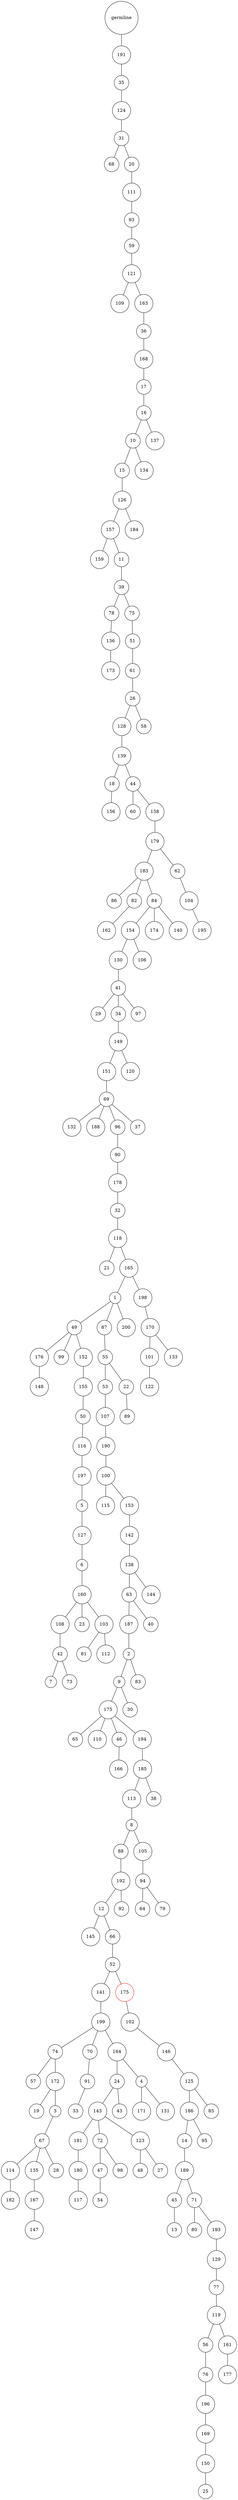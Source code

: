 graph {
	rankdir=UD;
	splines=line;
	node [shape=circle]
	"0x7f88c5ce1be0" [label="germline"];
	"0x7f88c5ce1c10" [label="191"];
	"0x7f88c5ce1be0" -- "0x7f88c5ce1c10" ;
	"0x7f88c5ce1c40" [label="35"];
	"0x7f88c5ce1c10" -- "0x7f88c5ce1c40" ;
	"0x7f88c5ce1c70" [label="124"];
	"0x7f88c5ce1c40" -- "0x7f88c5ce1c70" ;
	"0x7f88c5ce1ca0" [label="31"];
	"0x7f88c5ce1c70" -- "0x7f88c5ce1ca0" ;
	"0x7f88c5ce1cd0" [label="68"];
	"0x7f88c5ce1ca0" -- "0x7f88c5ce1cd0" ;
	"0x7f88c5ce1d00" [label="20"];
	"0x7f88c5ce1ca0" -- "0x7f88c5ce1d00" ;
	"0x7f88c5ce1d30" [label="111"];
	"0x7f88c5ce1d00" -- "0x7f88c5ce1d30" ;
	"0x7f88c5ce1d60" [label="93"];
	"0x7f88c5ce1d30" -- "0x7f88c5ce1d60" ;
	"0x7f88c5ce1d90" [label="59"];
	"0x7f88c5ce1d60" -- "0x7f88c5ce1d90" ;
	"0x7f88c5ce1dc0" [label="121"];
	"0x7f88c5ce1d90" -- "0x7f88c5ce1dc0" ;
	"0x7f88c5ce1df0" [label="109"];
	"0x7f88c5ce1dc0" -- "0x7f88c5ce1df0" ;
	"0x7f88c5ce1e20" [label="163"];
	"0x7f88c5ce1dc0" -- "0x7f88c5ce1e20" ;
	"0x7f88c5ce1e50" [label="36"];
	"0x7f88c5ce1e20" -- "0x7f88c5ce1e50" ;
	"0x7f88c5ce1e80" [label="168"];
	"0x7f88c5ce1e50" -- "0x7f88c5ce1e80" ;
	"0x7f88c5ce1eb0" [label="17"];
	"0x7f88c5ce1e80" -- "0x7f88c5ce1eb0" ;
	"0x7f88c5ce1ee0" [label="16"];
	"0x7f88c5ce1eb0" -- "0x7f88c5ce1ee0" ;
	"0x7f88c5ce1f10" [label="10"];
	"0x7f88c5ce1ee0" -- "0x7f88c5ce1f10" ;
	"0x7f88c5ce1f40" [label="15"];
	"0x7f88c5ce1f10" -- "0x7f88c5ce1f40" ;
	"0x7f88c5ce1f70" [label="126"];
	"0x7f88c5ce1f40" -- "0x7f88c5ce1f70" ;
	"0x7f88c5ce1fa0" [label="157"];
	"0x7f88c5ce1f70" -- "0x7f88c5ce1fa0" ;
	"0x7f88c5ce1fd0" [label="159"];
	"0x7f88c5ce1fa0" -- "0x7f88c5ce1fd0" ;
	"0x7f88c5ce4040" [label="11"];
	"0x7f88c5ce1fa0" -- "0x7f88c5ce4040" ;
	"0x7f88c5ce4070" [label="39"];
	"0x7f88c5ce4040" -- "0x7f88c5ce4070" ;
	"0x7f88c5ce40a0" [label="78"];
	"0x7f88c5ce4070" -- "0x7f88c5ce40a0" ;
	"0x7f88c5ce40d0" [label="136"];
	"0x7f88c5ce40a0" -- "0x7f88c5ce40d0" ;
	"0x7f88c5ce4100" [label="173"];
	"0x7f88c5ce40d0" -- "0x7f88c5ce4100" ;
	"0x7f88c5ce4130" [label="75"];
	"0x7f88c5ce4070" -- "0x7f88c5ce4130" ;
	"0x7f88c5ce4160" [label="51"];
	"0x7f88c5ce4130" -- "0x7f88c5ce4160" ;
	"0x7f88c5ce4190" [label="61"];
	"0x7f88c5ce4160" -- "0x7f88c5ce4190" ;
	"0x7f88c5ce41c0" [label="26"];
	"0x7f88c5ce4190" -- "0x7f88c5ce41c0" ;
	"0x7f88c5ce41f0" [label="128"];
	"0x7f88c5ce41c0" -- "0x7f88c5ce41f0" ;
	"0x7f88c5ce4220" [label="139"];
	"0x7f88c5ce41f0" -- "0x7f88c5ce4220" ;
	"0x7f88c5ce4250" [label="18"];
	"0x7f88c5ce4220" -- "0x7f88c5ce4250" ;
	"0x7f88c5ce4280" [label="156"];
	"0x7f88c5ce4250" -- "0x7f88c5ce4280" ;
	"0x7f88c5ce42b0" [label="44"];
	"0x7f88c5ce4220" -- "0x7f88c5ce42b0" ;
	"0x7f88c5ce42e0" [label="60"];
	"0x7f88c5ce42b0" -- "0x7f88c5ce42e0" ;
	"0x7f88c5ce4310" [label="158"];
	"0x7f88c5ce42b0" -- "0x7f88c5ce4310" ;
	"0x7f88c5ce4340" [label="179"];
	"0x7f88c5ce4310" -- "0x7f88c5ce4340" ;
	"0x7f88c5ce4370" [label="183"];
	"0x7f88c5ce4340" -- "0x7f88c5ce4370" ;
	"0x7f88c5ce43a0" [label="86"];
	"0x7f88c5ce4370" -- "0x7f88c5ce43a0" ;
	"0x7f88c5ce43d0" [label="82"];
	"0x7f88c5ce4370" -- "0x7f88c5ce43d0" ;
	"0x7f88c5ce4400" [label="162"];
	"0x7f88c5ce43d0" -- "0x7f88c5ce4400" ;
	"0x7f88c5ce4430" [label="84"];
	"0x7f88c5ce4370" -- "0x7f88c5ce4430" ;
	"0x7f88c5ce4460" [label="154"];
	"0x7f88c5ce4430" -- "0x7f88c5ce4460" ;
	"0x7f88c5ce4490" [label="130"];
	"0x7f88c5ce4460" -- "0x7f88c5ce4490" ;
	"0x7f88c5ce44c0" [label="41"];
	"0x7f88c5ce4490" -- "0x7f88c5ce44c0" ;
	"0x7f88c5ce44f0" [label="29"];
	"0x7f88c5ce44c0" -- "0x7f88c5ce44f0" ;
	"0x7f88c5ce4520" [label="34"];
	"0x7f88c5ce44c0" -- "0x7f88c5ce4520" ;
	"0x7f88c5ce4550" [label="149"];
	"0x7f88c5ce4520" -- "0x7f88c5ce4550" ;
	"0x7f88c5ce4580" [label="151"];
	"0x7f88c5ce4550" -- "0x7f88c5ce4580" ;
	"0x7f88c5ce45b0" [label="69"];
	"0x7f88c5ce4580" -- "0x7f88c5ce45b0" ;
	"0x7f88c5ce45e0" [label="132"];
	"0x7f88c5ce45b0" -- "0x7f88c5ce45e0" ;
	"0x7f88c5ce4610" [label="188"];
	"0x7f88c5ce45b0" -- "0x7f88c5ce4610" ;
	"0x7f88c5ce4640" [label="96"];
	"0x7f88c5ce45b0" -- "0x7f88c5ce4640" ;
	"0x7f88c5ce4670" [label="90"];
	"0x7f88c5ce4640" -- "0x7f88c5ce4670" ;
	"0x7f88c5ce46a0" [label="178"];
	"0x7f88c5ce4670" -- "0x7f88c5ce46a0" ;
	"0x7f88c5ce46d0" [label="32"];
	"0x7f88c5ce46a0" -- "0x7f88c5ce46d0" ;
	"0x7f88c5ce4700" [label="118"];
	"0x7f88c5ce46d0" -- "0x7f88c5ce4700" ;
	"0x7f88c5ce4730" [label="21"];
	"0x7f88c5ce4700" -- "0x7f88c5ce4730" ;
	"0x7f88c5ce4760" [label="165"];
	"0x7f88c5ce4700" -- "0x7f88c5ce4760" ;
	"0x7f88c5ce4790" [label="1"];
	"0x7f88c5ce4760" -- "0x7f88c5ce4790" ;
	"0x7f88c5ce47c0" [label="49"];
	"0x7f88c5ce4790" -- "0x7f88c5ce47c0" ;
	"0x7f88c5ce47f0" [label="176"];
	"0x7f88c5ce47c0" -- "0x7f88c5ce47f0" ;
	"0x7f88c5ce4820" [label="148"];
	"0x7f88c5ce47f0" -- "0x7f88c5ce4820" ;
	"0x7f88c5ce4850" [label="99"];
	"0x7f88c5ce47c0" -- "0x7f88c5ce4850" ;
	"0x7f88c5ce4880" [label="152"];
	"0x7f88c5ce47c0" -- "0x7f88c5ce4880" ;
	"0x7f88c5ce48b0" [label="155"];
	"0x7f88c5ce4880" -- "0x7f88c5ce48b0" ;
	"0x7f88c5ce48e0" [label="50"];
	"0x7f88c5ce48b0" -- "0x7f88c5ce48e0" ;
	"0x7f88c5ce4910" [label="116"];
	"0x7f88c5ce48e0" -- "0x7f88c5ce4910" ;
	"0x7f88c5ce4940" [label="197"];
	"0x7f88c5ce4910" -- "0x7f88c5ce4940" ;
	"0x7f88c5ce4970" [label="5"];
	"0x7f88c5ce4940" -- "0x7f88c5ce4970" ;
	"0x7f88c5ce49a0" [label="127"];
	"0x7f88c5ce4970" -- "0x7f88c5ce49a0" ;
	"0x7f88c5ce49d0" [label="6"];
	"0x7f88c5ce49a0" -- "0x7f88c5ce49d0" ;
	"0x7f88c5ce4a00" [label="160"];
	"0x7f88c5ce49d0" -- "0x7f88c5ce4a00" ;
	"0x7f88c5ce4a30" [label="108"];
	"0x7f88c5ce4a00" -- "0x7f88c5ce4a30" ;
	"0x7f88c5ce4a60" [label="42"];
	"0x7f88c5ce4a30" -- "0x7f88c5ce4a60" ;
	"0x7f88c5ce4a90" [label="7"];
	"0x7f88c5ce4a60" -- "0x7f88c5ce4a90" ;
	"0x7f88c5ce4ac0" [label="73"];
	"0x7f88c5ce4a60" -- "0x7f88c5ce4ac0" ;
	"0x7f88c5ce4af0" [label="23"];
	"0x7f88c5ce4a00" -- "0x7f88c5ce4af0" ;
	"0x7f88c5ce4b20" [label="103"];
	"0x7f88c5ce4a00" -- "0x7f88c5ce4b20" ;
	"0x7f88c5ce4b50" [label="81"];
	"0x7f88c5ce4b20" -- "0x7f88c5ce4b50" ;
	"0x7f88c5ce4b80" [label="112"];
	"0x7f88c5ce4b20" -- "0x7f88c5ce4b80" ;
	"0x7f88c5ce4bb0" [label="87"];
	"0x7f88c5ce4790" -- "0x7f88c5ce4bb0" ;
	"0x7f88c5ce4be0" [label="55"];
	"0x7f88c5ce4bb0" -- "0x7f88c5ce4be0" ;
	"0x7f88c5ce4c10" [label="53"];
	"0x7f88c5ce4be0" -- "0x7f88c5ce4c10" ;
	"0x7f88c5ce4c40" [label="107"];
	"0x7f88c5ce4c10" -- "0x7f88c5ce4c40" ;
	"0x7f88c5ce4c70" [label="190"];
	"0x7f88c5ce4c40" -- "0x7f88c5ce4c70" ;
	"0x7f88c5ce4ca0" [label="100"];
	"0x7f88c5ce4c70" -- "0x7f88c5ce4ca0" ;
	"0x7f88c5ce4cd0" [label="115"];
	"0x7f88c5ce4ca0" -- "0x7f88c5ce4cd0" ;
	"0x7f88c5ce4d00" [label="153"];
	"0x7f88c5ce4ca0" -- "0x7f88c5ce4d00" ;
	"0x7f88c5ce4d30" [label="142"];
	"0x7f88c5ce4d00" -- "0x7f88c5ce4d30" ;
	"0x7f88c5ce4d60" [label="138"];
	"0x7f88c5ce4d30" -- "0x7f88c5ce4d60" ;
	"0x7f88c5ce4d90" [label="63"];
	"0x7f88c5ce4d60" -- "0x7f88c5ce4d90" ;
	"0x7f88c5ce4dc0" [label="187"];
	"0x7f88c5ce4d90" -- "0x7f88c5ce4dc0" ;
	"0x7f88c5ce4df0" [label="2"];
	"0x7f88c5ce4dc0" -- "0x7f88c5ce4df0" ;
	"0x7f88c5ce4e20" [label="9"];
	"0x7f88c5ce4df0" -- "0x7f88c5ce4e20" ;
	"0x7f88c5ce4e50" [label="175"];
	"0x7f88c5ce4e20" -- "0x7f88c5ce4e50" ;
	"0x7f88c5ce4e80" [label="65"];
	"0x7f88c5ce4e50" -- "0x7f88c5ce4e80" ;
	"0x7f88c5ce4eb0" [label="110"];
	"0x7f88c5ce4e50" -- "0x7f88c5ce4eb0" ;
	"0x7f88c5ce4ee0" [label="46"];
	"0x7f88c5ce4e50" -- "0x7f88c5ce4ee0" ;
	"0x7f88c5ce4f10" [label="166"];
	"0x7f88c5ce4ee0" -- "0x7f88c5ce4f10" ;
	"0x7f88c5ce4f40" [label="194"];
	"0x7f88c5ce4e50" -- "0x7f88c5ce4f40" ;
	"0x7f88c5ce4f70" [label="185"];
	"0x7f88c5ce4f40" -- "0x7f88c5ce4f70" ;
	"0x7f88c5ce4fa0" [label="113"];
	"0x7f88c5ce4f70" -- "0x7f88c5ce4fa0" ;
	"0x7f88c5ce4fd0" [label="8"];
	"0x7f88c5ce4fa0" -- "0x7f88c5ce4fd0" ;
	"0x7f88c5ce9040" [label="88"];
	"0x7f88c5ce4fd0" -- "0x7f88c5ce9040" ;
	"0x7f88c5ce9070" [label="192"];
	"0x7f88c5ce9040" -- "0x7f88c5ce9070" ;
	"0x7f88c5ce90a0" [label="12"];
	"0x7f88c5ce9070" -- "0x7f88c5ce90a0" ;
	"0x7f88c5ce90d0" [label="145"];
	"0x7f88c5ce90a0" -- "0x7f88c5ce90d0" ;
	"0x7f88c5ce9100" [label="66"];
	"0x7f88c5ce90a0" -- "0x7f88c5ce9100" ;
	"0x7f88c5ce9130" [label="52"];
	"0x7f88c5ce9100" -- "0x7f88c5ce9130" ;
	"0x7f88c5ce9160" [label="141"];
	"0x7f88c5ce9130" -- "0x7f88c5ce9160" ;
	"0x7f88c5ce9190" [label="199"];
	"0x7f88c5ce9160" -- "0x7f88c5ce9190" ;
	"0x7f88c5ce91c0" [label="74"];
	"0x7f88c5ce9190" -- "0x7f88c5ce91c0" ;
	"0x7f88c5ce91f0" [label="57"];
	"0x7f88c5ce91c0" -- "0x7f88c5ce91f0" ;
	"0x7f88c5ce9220" [label="172"];
	"0x7f88c5ce91c0" -- "0x7f88c5ce9220" ;
	"0x7f88c5ce9250" [label="19"];
	"0x7f88c5ce9220" -- "0x7f88c5ce9250" ;
	"0x7f88c5ce9280" [label="3"];
	"0x7f88c5ce9220" -- "0x7f88c5ce9280" ;
	"0x7f88c5ce92b0" [label="67"];
	"0x7f88c5ce9280" -- "0x7f88c5ce92b0" ;
	"0x7f88c5ce92e0" [label="114"];
	"0x7f88c5ce92b0" -- "0x7f88c5ce92e0" ;
	"0x7f88c5ce9310" [label="182"];
	"0x7f88c5ce92e0" -- "0x7f88c5ce9310" ;
	"0x7f88c5ce9340" [label="135"];
	"0x7f88c5ce92b0" -- "0x7f88c5ce9340" ;
	"0x7f88c5ce9370" [label="167"];
	"0x7f88c5ce9340" -- "0x7f88c5ce9370" ;
	"0x7f88c5ce93a0" [label="147"];
	"0x7f88c5ce9370" -- "0x7f88c5ce93a0" ;
	"0x7f88c5ce93d0" [label="28"];
	"0x7f88c5ce92b0" -- "0x7f88c5ce93d0" ;
	"0x7f88c5ce9400" [label="70"];
	"0x7f88c5ce9190" -- "0x7f88c5ce9400" ;
	"0x7f88c5ce9430" [label="91"];
	"0x7f88c5ce9400" -- "0x7f88c5ce9430" ;
	"0x7f88c5ce9460" [label="33"];
	"0x7f88c5ce9430" -- "0x7f88c5ce9460" ;
	"0x7f88c5ce9490" [label="164"];
	"0x7f88c5ce9190" -- "0x7f88c5ce9490" ;
	"0x7f88c5ce94c0" [label="24"];
	"0x7f88c5ce9490" -- "0x7f88c5ce94c0" ;
	"0x7f88c5ce94f0" [label="143"];
	"0x7f88c5ce94c0" -- "0x7f88c5ce94f0" ;
	"0x7f88c5ce9520" [label="181"];
	"0x7f88c5ce94f0" -- "0x7f88c5ce9520" ;
	"0x7f88c5ce9550" [label="180"];
	"0x7f88c5ce9520" -- "0x7f88c5ce9550" ;
	"0x7f88c5ce9580" [label="117"];
	"0x7f88c5ce9550" -- "0x7f88c5ce9580" ;
	"0x7f88c5ce95b0" [label="72"];
	"0x7f88c5ce94f0" -- "0x7f88c5ce95b0" ;
	"0x7f88c5ce95e0" [label="47"];
	"0x7f88c5ce95b0" -- "0x7f88c5ce95e0" ;
	"0x7f88c5ce9610" [label="54"];
	"0x7f88c5ce95e0" -- "0x7f88c5ce9610" ;
	"0x7f88c5ce9640" [label="98"];
	"0x7f88c5ce95b0" -- "0x7f88c5ce9640" ;
	"0x7f88c5ce9670" [label="123"];
	"0x7f88c5ce94f0" -- "0x7f88c5ce9670" ;
	"0x7f88c5ce96a0" [label="48"];
	"0x7f88c5ce9670" -- "0x7f88c5ce96a0" ;
	"0x7f88c5ce96d0" [label="27"];
	"0x7f88c5ce9670" -- "0x7f88c5ce96d0" ;
	"0x7f88c5ce9700" [label="43"];
	"0x7f88c5ce94c0" -- "0x7f88c5ce9700" ;
	"0x7f88c5ce9730" [label="4"];
	"0x7f88c5ce9490" -- "0x7f88c5ce9730" ;
	"0x7f88c5ce9760" [label="171"];
	"0x7f88c5ce9730" -- "0x7f88c5ce9760" ;
	"0x7f88c5ce9790" [label="131"];
	"0x7f88c5ce9730" -- "0x7f88c5ce9790" ;
	"0x7f88c5ce97c0" [label="175",color="red"];
	"0x7f88c5ce9130" -- "0x7f88c5ce97c0" ;
	"0x7f88c5ce97f0" [label="102"];
	"0x7f88c5ce97c0" -- "0x7f88c5ce97f0" ;
	"0x7f88c5ce9820" [label="146"];
	"0x7f88c5ce97f0" -- "0x7f88c5ce9820" ;
	"0x7f88c5ce9850" [label="125"];
	"0x7f88c5ce9820" -- "0x7f88c5ce9850" ;
	"0x7f88c5ce9880" [label="186"];
	"0x7f88c5ce9850" -- "0x7f88c5ce9880" ;
	"0x7f88c5ce98b0" [label="14"];
	"0x7f88c5ce9880" -- "0x7f88c5ce98b0" ;
	"0x7f88c5ce98e0" [label="189"];
	"0x7f88c5ce98b0" -- "0x7f88c5ce98e0" ;
	"0x7f88c5ce9910" [label="45"];
	"0x7f88c5ce98e0" -- "0x7f88c5ce9910" ;
	"0x7f88c5ce9940" [label="13"];
	"0x7f88c5ce9910" -- "0x7f88c5ce9940" ;
	"0x7f88c5ce9970" [label="71"];
	"0x7f88c5ce98e0" -- "0x7f88c5ce9970" ;
	"0x7f88c5ce99a0" [label="80"];
	"0x7f88c5ce9970" -- "0x7f88c5ce99a0" ;
	"0x7f88c5ce99d0" [label="193"];
	"0x7f88c5ce9970" -- "0x7f88c5ce99d0" ;
	"0x7f88c5ce9a00" [label="129"];
	"0x7f88c5ce99d0" -- "0x7f88c5ce9a00" ;
	"0x7f88c5ce9a30" [label="77"];
	"0x7f88c5ce9a00" -- "0x7f88c5ce9a30" ;
	"0x7f88c5ce9a60" [label="119"];
	"0x7f88c5ce9a30" -- "0x7f88c5ce9a60" ;
	"0x7f88c5ce9a90" [label="56"];
	"0x7f88c5ce9a60" -- "0x7f88c5ce9a90" ;
	"0x7f88c5ce9ac0" [label="76"];
	"0x7f88c5ce9a90" -- "0x7f88c5ce9ac0" ;
	"0x7f88c5ce9af0" [label="196"];
	"0x7f88c5ce9ac0" -- "0x7f88c5ce9af0" ;
	"0x7f88c5ce9b20" [label="169"];
	"0x7f88c5ce9af0" -- "0x7f88c5ce9b20" ;
	"0x7f88c5ce9b50" [label="150"];
	"0x7f88c5ce9b20" -- "0x7f88c5ce9b50" ;
	"0x7f88c5ce9b80" [label="25"];
	"0x7f88c5ce9b50" -- "0x7f88c5ce9b80" ;
	"0x7f88c5ce9bb0" [label="161"];
	"0x7f88c5ce9a60" -- "0x7f88c5ce9bb0" ;
	"0x7f88c5ce9be0" [label="177"];
	"0x7f88c5ce9bb0" -- "0x7f88c5ce9be0" ;
	"0x7f88c5ce9c10" [label="95"];
	"0x7f88c5ce9880" -- "0x7f88c5ce9c10" ;
	"0x7f88c5ce9c40" [label="85"];
	"0x7f88c5ce9850" -- "0x7f88c5ce9c40" ;
	"0x7f88c5ce9c70" [label="92"];
	"0x7f88c5ce9070" -- "0x7f88c5ce9c70" ;
	"0x7f88c5ce9ca0" [label="105"];
	"0x7f88c5ce4fd0" -- "0x7f88c5ce9ca0" ;
	"0x7f88c5ce9cd0" [label="94"];
	"0x7f88c5ce9ca0" -- "0x7f88c5ce9cd0" ;
	"0x7f88c5ce9d00" [label="64"];
	"0x7f88c5ce9cd0" -- "0x7f88c5ce9d00" ;
	"0x7f88c5ce9d30" [label="79"];
	"0x7f88c5ce9cd0" -- "0x7f88c5ce9d30" ;
	"0x7f88c5ce9d60" [label="38"];
	"0x7f88c5ce4f70" -- "0x7f88c5ce9d60" ;
	"0x7f88c5ce9d90" [label="30"];
	"0x7f88c5ce4e20" -- "0x7f88c5ce9d90" ;
	"0x7f88c5ce9dc0" [label="83"];
	"0x7f88c5ce4df0" -- "0x7f88c5ce9dc0" ;
	"0x7f88c5ce9df0" [label="40"];
	"0x7f88c5ce4d90" -- "0x7f88c5ce9df0" ;
	"0x7f88c5ce9e20" [label="144"];
	"0x7f88c5ce4d60" -- "0x7f88c5ce9e20" ;
	"0x7f88c5ce9e50" [label="22"];
	"0x7f88c5ce4be0" -- "0x7f88c5ce9e50" ;
	"0x7f88c5ce9e80" [label="89"];
	"0x7f88c5ce9e50" -- "0x7f88c5ce9e80" ;
	"0x7f88c5ce9eb0" [label="200"];
	"0x7f88c5ce4790" -- "0x7f88c5ce9eb0" ;
	"0x7f88c5ce9ee0" [label="198"];
	"0x7f88c5ce4760" -- "0x7f88c5ce9ee0" ;
	"0x7f88c5ce9f10" [label="170"];
	"0x7f88c5ce9ee0" -- "0x7f88c5ce9f10" ;
	"0x7f88c5ce9f40" [label="101"];
	"0x7f88c5ce9f10" -- "0x7f88c5ce9f40" ;
	"0x7f88c5ce9f70" [label="122"];
	"0x7f88c5ce9f40" -- "0x7f88c5ce9f70" ;
	"0x7f88c5ce9fa0" [label="133"];
	"0x7f88c5ce9f10" -- "0x7f88c5ce9fa0" ;
	"0x7f88c5ce9fd0" [label="37"];
	"0x7f88c5ce45b0" -- "0x7f88c5ce9fd0" ;
	"0x7f88c5c7f040" [label="120"];
	"0x7f88c5ce4550" -- "0x7f88c5c7f040" ;
	"0x7f88c5c7f070" [label="97"];
	"0x7f88c5ce44c0" -- "0x7f88c5c7f070" ;
	"0x7f88c5c7f0a0" [label="106"];
	"0x7f88c5ce4460" -- "0x7f88c5c7f0a0" ;
	"0x7f88c5c7f0d0" [label="174"];
	"0x7f88c5ce4430" -- "0x7f88c5c7f0d0" ;
	"0x7f88c5c7f100" [label="140"];
	"0x7f88c5ce4430" -- "0x7f88c5c7f100" ;
	"0x7f88c5c7f130" [label="62"];
	"0x7f88c5ce4340" -- "0x7f88c5c7f130" ;
	"0x7f88c5c7f160" [label="104"];
	"0x7f88c5c7f130" -- "0x7f88c5c7f160" ;
	"0x7f88c5c7f190" [label="195"];
	"0x7f88c5c7f160" -- "0x7f88c5c7f190" ;
	"0x7f88c5c7f1c0" [label="58"];
	"0x7f88c5ce41c0" -- "0x7f88c5c7f1c0" ;
	"0x7f88c5c7f1f0" [label="184"];
	"0x7f88c5ce1f70" -- "0x7f88c5c7f1f0" ;
	"0x7f88c5c7f220" [label="134"];
	"0x7f88c5ce1f10" -- "0x7f88c5c7f220" ;
	"0x7f88c5c7f250" [label="137"];
	"0x7f88c5ce1ee0" -- "0x7f88c5c7f250" ;
}
